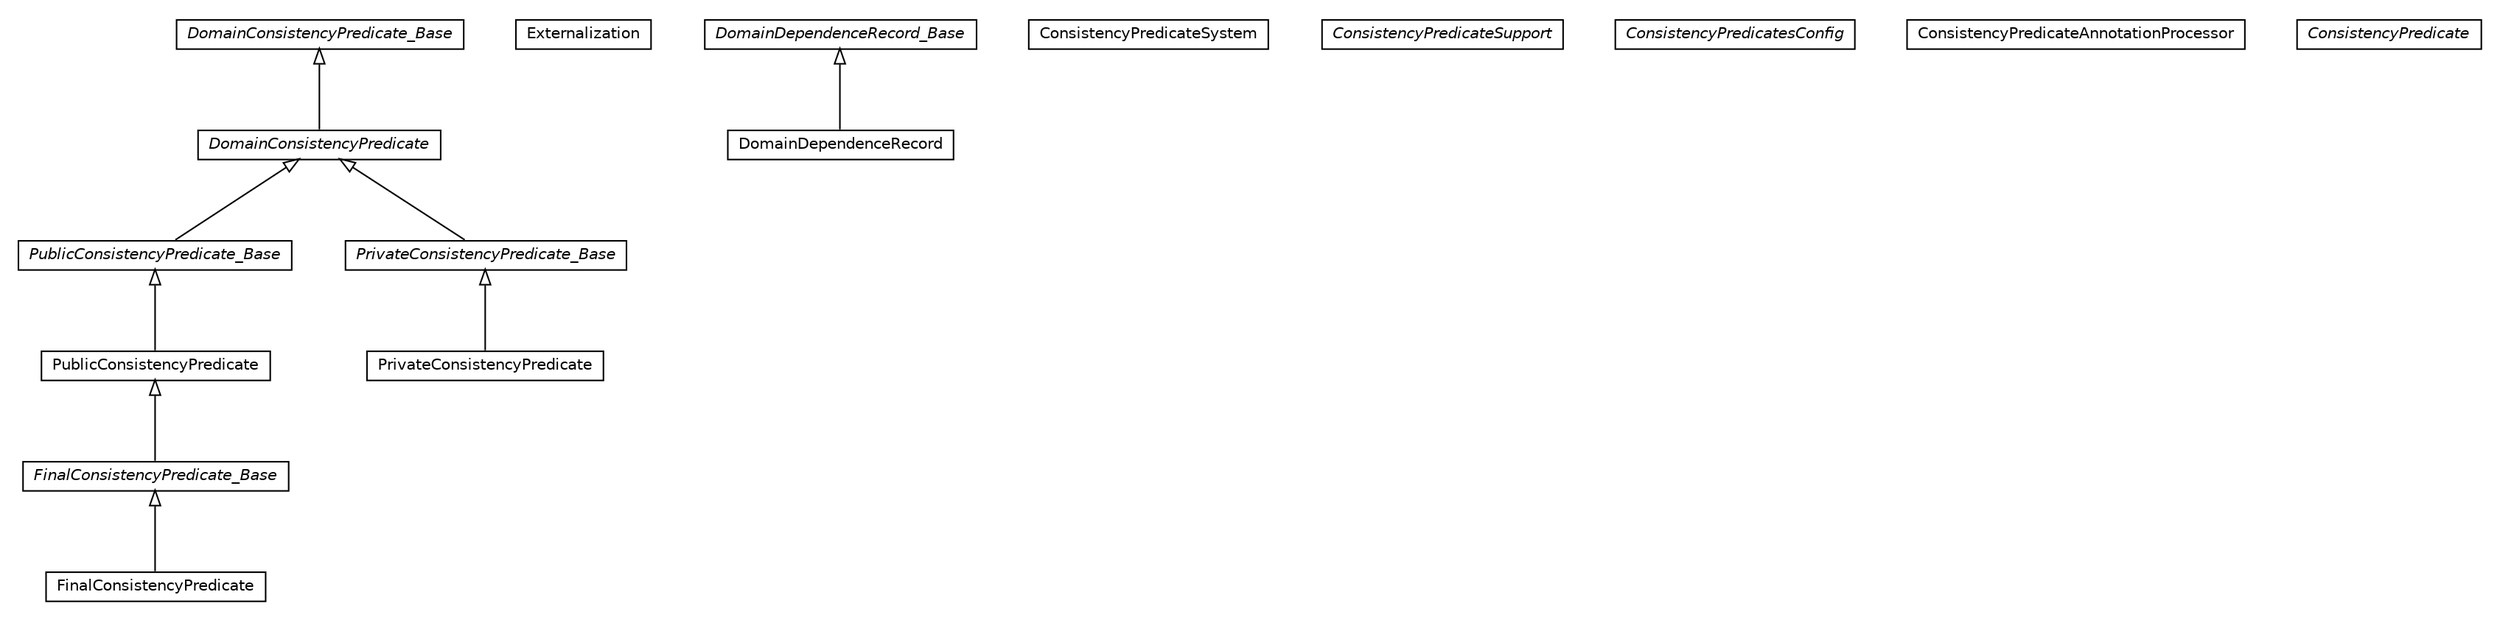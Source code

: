 #!/usr/local/bin/dot
#
# Class diagram 
# Generated by UMLGraph version 5.1 (http://www.umlgraph.org/)
#

digraph G {
	edge [fontname="Helvetica",fontsize=10,labelfontname="Helvetica",labelfontsize=10];
	node [fontname="Helvetica",fontsize=10,shape=plaintext];
	nodesep=0.25;
	ranksep=0.5;
	// pt.ist.fenixframework.consistencyPredicates.PublicConsistencyPredicate_Base
	c6009 [label=<<table title="pt.ist.fenixframework.consistencyPredicates.PublicConsistencyPredicate_Base" border="0" cellborder="1" cellspacing="0" cellpadding="2" port="p" href="./PublicConsistencyPredicate_Base.html">
		<tr><td><table border="0" cellspacing="0" cellpadding="1">
<tr><td align="center" balign="center"><font face="Helvetica-Oblique"> PublicConsistencyPredicate_Base </font></td></tr>
		</table></td></tr>
		</table>>, fontname="Helvetica", fontcolor="black", fontsize=10.0];
	// pt.ist.fenixframework.consistencyPredicates.PublicConsistencyPredicate
	c6010 [label=<<table title="pt.ist.fenixframework.consistencyPredicates.PublicConsistencyPredicate" border="0" cellborder="1" cellspacing="0" cellpadding="2" port="p" href="./PublicConsistencyPredicate.html">
		<tr><td><table border="0" cellspacing="0" cellpadding="1">
<tr><td align="center" balign="center"> PublicConsistencyPredicate </td></tr>
		</table></td></tr>
		</table>>, fontname="Helvetica", fontcolor="black", fontsize=10.0];
	// pt.ist.fenixframework.consistencyPredicates.PrivateConsistencyPredicate_Base
	c6011 [label=<<table title="pt.ist.fenixframework.consistencyPredicates.PrivateConsistencyPredicate_Base" border="0" cellborder="1" cellspacing="0" cellpadding="2" port="p" href="./PrivateConsistencyPredicate_Base.html">
		<tr><td><table border="0" cellspacing="0" cellpadding="1">
<tr><td align="center" balign="center"><font face="Helvetica-Oblique"> PrivateConsistencyPredicate_Base </font></td></tr>
		</table></td></tr>
		</table>>, fontname="Helvetica", fontcolor="black", fontsize=10.0];
	// pt.ist.fenixframework.consistencyPredicates.PrivateConsistencyPredicate
	c6012 [label=<<table title="pt.ist.fenixframework.consistencyPredicates.PrivateConsistencyPredicate" border="0" cellborder="1" cellspacing="0" cellpadding="2" port="p" href="./PrivateConsistencyPredicate.html">
		<tr><td><table border="0" cellspacing="0" cellpadding="1">
<tr><td align="center" balign="center"> PrivateConsistencyPredicate </td></tr>
		</table></td></tr>
		</table>>, fontname="Helvetica", fontcolor="black", fontsize=10.0];
	// pt.ist.fenixframework.consistencyPredicates.FinalConsistencyPredicate_Base
	c6013 [label=<<table title="pt.ist.fenixframework.consistencyPredicates.FinalConsistencyPredicate_Base" border="0" cellborder="1" cellspacing="0" cellpadding="2" port="p" href="./FinalConsistencyPredicate_Base.html">
		<tr><td><table border="0" cellspacing="0" cellpadding="1">
<tr><td align="center" balign="center"><font face="Helvetica-Oblique"> FinalConsistencyPredicate_Base </font></td></tr>
		</table></td></tr>
		</table>>, fontname="Helvetica", fontcolor="black", fontsize=10.0];
	// pt.ist.fenixframework.consistencyPredicates.FinalConsistencyPredicate
	c6014 [label=<<table title="pt.ist.fenixframework.consistencyPredicates.FinalConsistencyPredicate" border="0" cellborder="1" cellspacing="0" cellpadding="2" port="p" href="./FinalConsistencyPredicate.html">
		<tr><td><table border="0" cellspacing="0" cellpadding="1">
<tr><td align="center" balign="center"> FinalConsistencyPredicate </td></tr>
		</table></td></tr>
		</table>>, fontname="Helvetica", fontcolor="black", fontsize=10.0];
	// pt.ist.fenixframework.consistencyPredicates.Externalization
	c6015 [label=<<table title="pt.ist.fenixframework.consistencyPredicates.Externalization" border="0" cellborder="1" cellspacing="0" cellpadding="2" port="p" href="./Externalization.html">
		<tr><td><table border="0" cellspacing="0" cellpadding="1">
<tr><td align="center" balign="center"> Externalization </td></tr>
		</table></td></tr>
		</table>>, fontname="Helvetica", fontcolor="black", fontsize=10.0];
	// pt.ist.fenixframework.consistencyPredicates.DomainDependenceRecord_Base
	c6016 [label=<<table title="pt.ist.fenixframework.consistencyPredicates.DomainDependenceRecord_Base" border="0" cellborder="1" cellspacing="0" cellpadding="2" port="p" href="./DomainDependenceRecord_Base.html">
		<tr><td><table border="0" cellspacing="0" cellpadding="1">
<tr><td align="center" balign="center"><font face="Helvetica-Oblique"> DomainDependenceRecord_Base </font></td></tr>
		</table></td></tr>
		</table>>, fontname="Helvetica", fontcolor="black", fontsize=10.0];
	// pt.ist.fenixframework.consistencyPredicates.DomainDependenceRecord
	c6017 [label=<<table title="pt.ist.fenixframework.consistencyPredicates.DomainDependenceRecord" border="0" cellborder="1" cellspacing="0" cellpadding="2" port="p" href="./DomainDependenceRecord.html">
		<tr><td><table border="0" cellspacing="0" cellpadding="1">
<tr><td align="center" balign="center"> DomainDependenceRecord </td></tr>
		</table></td></tr>
		</table>>, fontname="Helvetica", fontcolor="black", fontsize=10.0];
	// pt.ist.fenixframework.consistencyPredicates.DomainConsistencyPredicate_Base
	c6018 [label=<<table title="pt.ist.fenixframework.consistencyPredicates.DomainConsistencyPredicate_Base" border="0" cellborder="1" cellspacing="0" cellpadding="2" port="p" href="./DomainConsistencyPredicate_Base.html">
		<tr><td><table border="0" cellspacing="0" cellpadding="1">
<tr><td align="center" balign="center"><font face="Helvetica-Oblique"> DomainConsistencyPredicate_Base </font></td></tr>
		</table></td></tr>
		</table>>, fontname="Helvetica", fontcolor="black", fontsize=10.0];
	// pt.ist.fenixframework.consistencyPredicates.DomainConsistencyPredicate
	c6019 [label=<<table title="pt.ist.fenixframework.consistencyPredicates.DomainConsistencyPredicate" border="0" cellborder="1" cellspacing="0" cellpadding="2" port="p" href="./DomainConsistencyPredicate.html">
		<tr><td><table border="0" cellspacing="0" cellpadding="1">
<tr><td align="center" balign="center"><font face="Helvetica-Oblique"> DomainConsistencyPredicate </font></td></tr>
		</table></td></tr>
		</table>>, fontname="Helvetica", fontcolor="black", fontsize=10.0];
	// pt.ist.fenixframework.consistencyPredicates.ConsistencyPredicateSystem
	c6020 [label=<<table title="pt.ist.fenixframework.consistencyPredicates.ConsistencyPredicateSystem" border="0" cellborder="1" cellspacing="0" cellpadding="2" port="p" href="./ConsistencyPredicateSystem.html">
		<tr><td><table border="0" cellspacing="0" cellpadding="1">
<tr><td align="center" balign="center"> ConsistencyPredicateSystem </td></tr>
		</table></td></tr>
		</table>>, fontname="Helvetica", fontcolor="black", fontsize=10.0];
	// pt.ist.fenixframework.consistencyPredicates.ConsistencyPredicateSupport
	c6021 [label=<<table title="pt.ist.fenixframework.consistencyPredicates.ConsistencyPredicateSupport" border="0" cellborder="1" cellspacing="0" cellpadding="2" port="p" href="./ConsistencyPredicateSupport.html">
		<tr><td><table border="0" cellspacing="0" cellpadding="1">
<tr><td align="center" balign="center"><font face="Helvetica-Oblique"> ConsistencyPredicateSupport </font></td></tr>
		</table></td></tr>
		</table>>, fontname="Helvetica", fontcolor="black", fontsize=10.0];
	// pt.ist.fenixframework.consistencyPredicates.ConsistencyPredicatesConfig
	c6022 [label=<<table title="pt.ist.fenixframework.consistencyPredicates.ConsistencyPredicatesConfig" border="0" cellborder="1" cellspacing="0" cellpadding="2" port="p" href="./ConsistencyPredicatesConfig.html">
		<tr><td><table border="0" cellspacing="0" cellpadding="1">
<tr><td align="center" balign="center"><font face="Helvetica-Oblique"> ConsistencyPredicatesConfig </font></td></tr>
		</table></td></tr>
		</table>>, fontname="Helvetica", fontcolor="black", fontsize=10.0];
	// pt.ist.fenixframework.consistencyPredicates.ConsistencyPredicateAnnotationProcessor
	c6023 [label=<<table title="pt.ist.fenixframework.consistencyPredicates.ConsistencyPredicateAnnotationProcessor" border="0" cellborder="1" cellspacing="0" cellpadding="2" port="p" href="./ConsistencyPredicateAnnotationProcessor.html">
		<tr><td><table border="0" cellspacing="0" cellpadding="1">
<tr><td align="center" balign="center"> ConsistencyPredicateAnnotationProcessor </td></tr>
		</table></td></tr>
		</table>>, fontname="Helvetica", fontcolor="black", fontsize=10.0];
	// pt.ist.fenixframework.consistencyPredicates.ConsistencyPredicate
	c6024 [label=<<table title="pt.ist.fenixframework.consistencyPredicates.ConsistencyPredicate" border="0" cellborder="1" cellspacing="0" cellpadding="2" port="p" href="./ConsistencyPredicate.html">
		<tr><td><table border="0" cellspacing="0" cellpadding="1">
<tr><td align="center" balign="center"><font face="Helvetica-Oblique"> ConsistencyPredicate </font></td></tr>
		</table></td></tr>
		</table>>, fontname="Helvetica", fontcolor="black", fontsize=10.0];
	//pt.ist.fenixframework.consistencyPredicates.PublicConsistencyPredicate_Base extends pt.ist.fenixframework.consistencyPredicates.DomainConsistencyPredicate
	c6019:p -> c6009:p [dir=back,arrowtail=empty];
	//pt.ist.fenixframework.consistencyPredicates.PublicConsistencyPredicate extends pt.ist.fenixframework.consistencyPredicates.PublicConsistencyPredicate_Base
	c6009:p -> c6010:p [dir=back,arrowtail=empty];
	//pt.ist.fenixframework.consistencyPredicates.PrivateConsistencyPredicate_Base extends pt.ist.fenixframework.consistencyPredicates.DomainConsistencyPredicate
	c6019:p -> c6011:p [dir=back,arrowtail=empty];
	//pt.ist.fenixframework.consistencyPredicates.PrivateConsistencyPredicate extends pt.ist.fenixframework.consistencyPredicates.PrivateConsistencyPredicate_Base
	c6011:p -> c6012:p [dir=back,arrowtail=empty];
	//pt.ist.fenixframework.consistencyPredicates.FinalConsistencyPredicate_Base extends pt.ist.fenixframework.consistencyPredicates.PublicConsistencyPredicate
	c6010:p -> c6013:p [dir=back,arrowtail=empty];
	//pt.ist.fenixframework.consistencyPredicates.FinalConsistencyPredicate extends pt.ist.fenixframework.consistencyPredicates.FinalConsistencyPredicate_Base
	c6013:p -> c6014:p [dir=back,arrowtail=empty];
	//pt.ist.fenixframework.consistencyPredicates.DomainDependenceRecord extends pt.ist.fenixframework.consistencyPredicates.DomainDependenceRecord_Base
	c6016:p -> c6017:p [dir=back,arrowtail=empty];
	//pt.ist.fenixframework.consistencyPredicates.DomainConsistencyPredicate extends pt.ist.fenixframework.consistencyPredicates.DomainConsistencyPredicate_Base
	c6018:p -> c6019:p [dir=back,arrowtail=empty];
}

